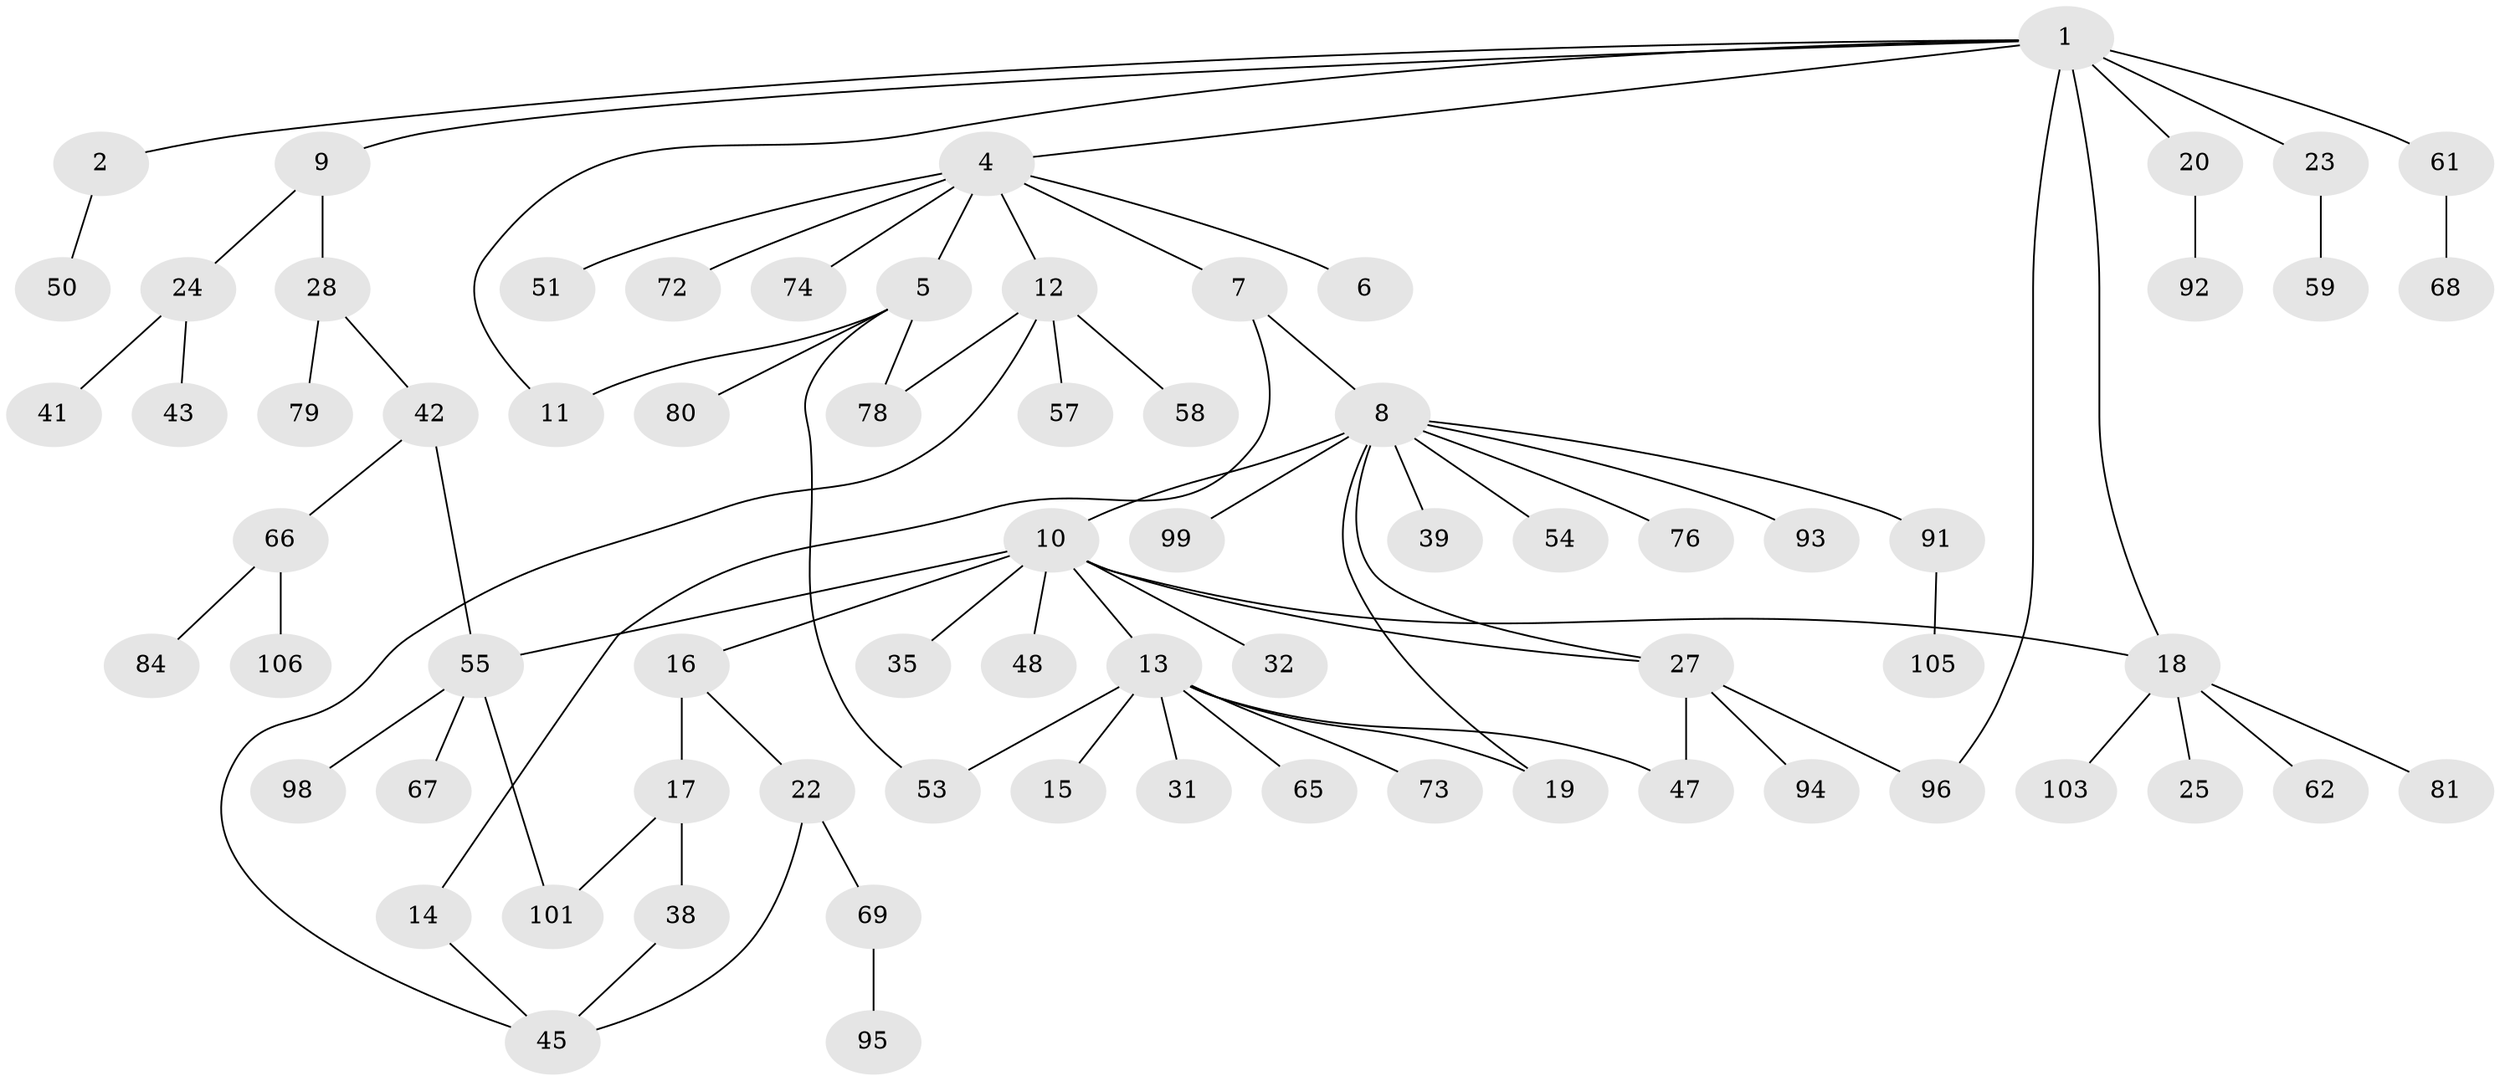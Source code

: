 // original degree distribution, {6: 0.03773584905660377, 3: 0.1509433962264151, 8: 0.018867924528301886, 4: 0.0660377358490566, 2: 0.2641509433962264, 10: 0.009433962264150943, 5: 0.009433962264150943, 7: 0.009433962264150943, 1: 0.4339622641509434}
// Generated by graph-tools (version 1.1) at 2025/10/02/27/25 16:10:52]
// undirected, 72 vertices, 84 edges
graph export_dot {
graph [start="1"]
  node [color=gray90,style=filled];
  1 [super="+3"];
  2 [super="+90"];
  4 [super="+26"];
  5 [super="+34"];
  6 [super="+83"];
  7 [super="+37"];
  8 [super="+33"];
  9 [super="+70"];
  10 [super="+104"];
  11 [super="+30"];
  12 [super="+21"];
  13 [super="+44"];
  14 [super="+52"];
  15;
  16;
  17 [super="+46"];
  18 [super="+89"];
  19;
  20;
  22 [super="+29"];
  23 [super="+86"];
  24;
  25;
  27 [super="+40"];
  28;
  31 [super="+56"];
  32 [super="+36"];
  35;
  38 [super="+60"];
  39 [super="+77"];
  41 [super="+64"];
  42 [super="+49"];
  43 [super="+87"];
  45 [super="+97"];
  47;
  48;
  50;
  51;
  53 [super="+71"];
  54 [super="+63"];
  55 [super="+82"];
  57 [super="+75"];
  58;
  59;
  61 [super="+88"];
  62;
  65;
  66 [super="+100"];
  67;
  68;
  69;
  72;
  73;
  74;
  76;
  78 [super="+85"];
  79;
  80;
  81;
  84;
  91;
  92;
  93;
  94;
  95;
  96;
  98;
  99;
  101 [super="+102"];
  103;
  105;
  106;
  1 -- 2;
  1 -- 4;
  1 -- 23 [weight=2];
  1 -- 61;
  1 -- 18;
  1 -- 96;
  1 -- 20;
  1 -- 9;
  1 -- 11;
  2 -- 50;
  4 -- 5;
  4 -- 6;
  4 -- 7;
  4 -- 12;
  4 -- 72;
  4 -- 74;
  4 -- 51;
  5 -- 78;
  5 -- 80;
  5 -- 53;
  5 -- 11;
  7 -- 8;
  7 -- 14;
  8 -- 10;
  8 -- 76;
  8 -- 99;
  8 -- 39;
  8 -- 19;
  8 -- 54;
  8 -- 91;
  8 -- 93;
  8 -- 27;
  9 -- 24;
  9 -- 28;
  10 -- 13;
  10 -- 16;
  10 -- 18;
  10 -- 27;
  10 -- 32;
  10 -- 35;
  10 -- 48;
  10 -- 55;
  12 -- 45;
  12 -- 57;
  12 -- 58;
  12 -- 78 [weight=2];
  13 -- 15;
  13 -- 19;
  13 -- 31;
  13 -- 65;
  13 -- 73;
  13 -- 53;
  13 -- 47;
  14 -- 45;
  16 -- 17;
  16 -- 22;
  17 -- 38;
  17 -- 101;
  18 -- 25;
  18 -- 62;
  18 -- 81;
  18 -- 103;
  20 -- 92;
  22 -- 45;
  22 -- 69;
  23 -- 59;
  24 -- 41;
  24 -- 43;
  27 -- 96;
  27 -- 94;
  27 -- 47;
  28 -- 42;
  28 -- 79;
  38 -- 45;
  42 -- 55;
  42 -- 66;
  55 -- 67;
  55 -- 98;
  55 -- 101;
  61 -- 68;
  66 -- 84;
  66 -- 106;
  69 -- 95;
  91 -- 105;
}
